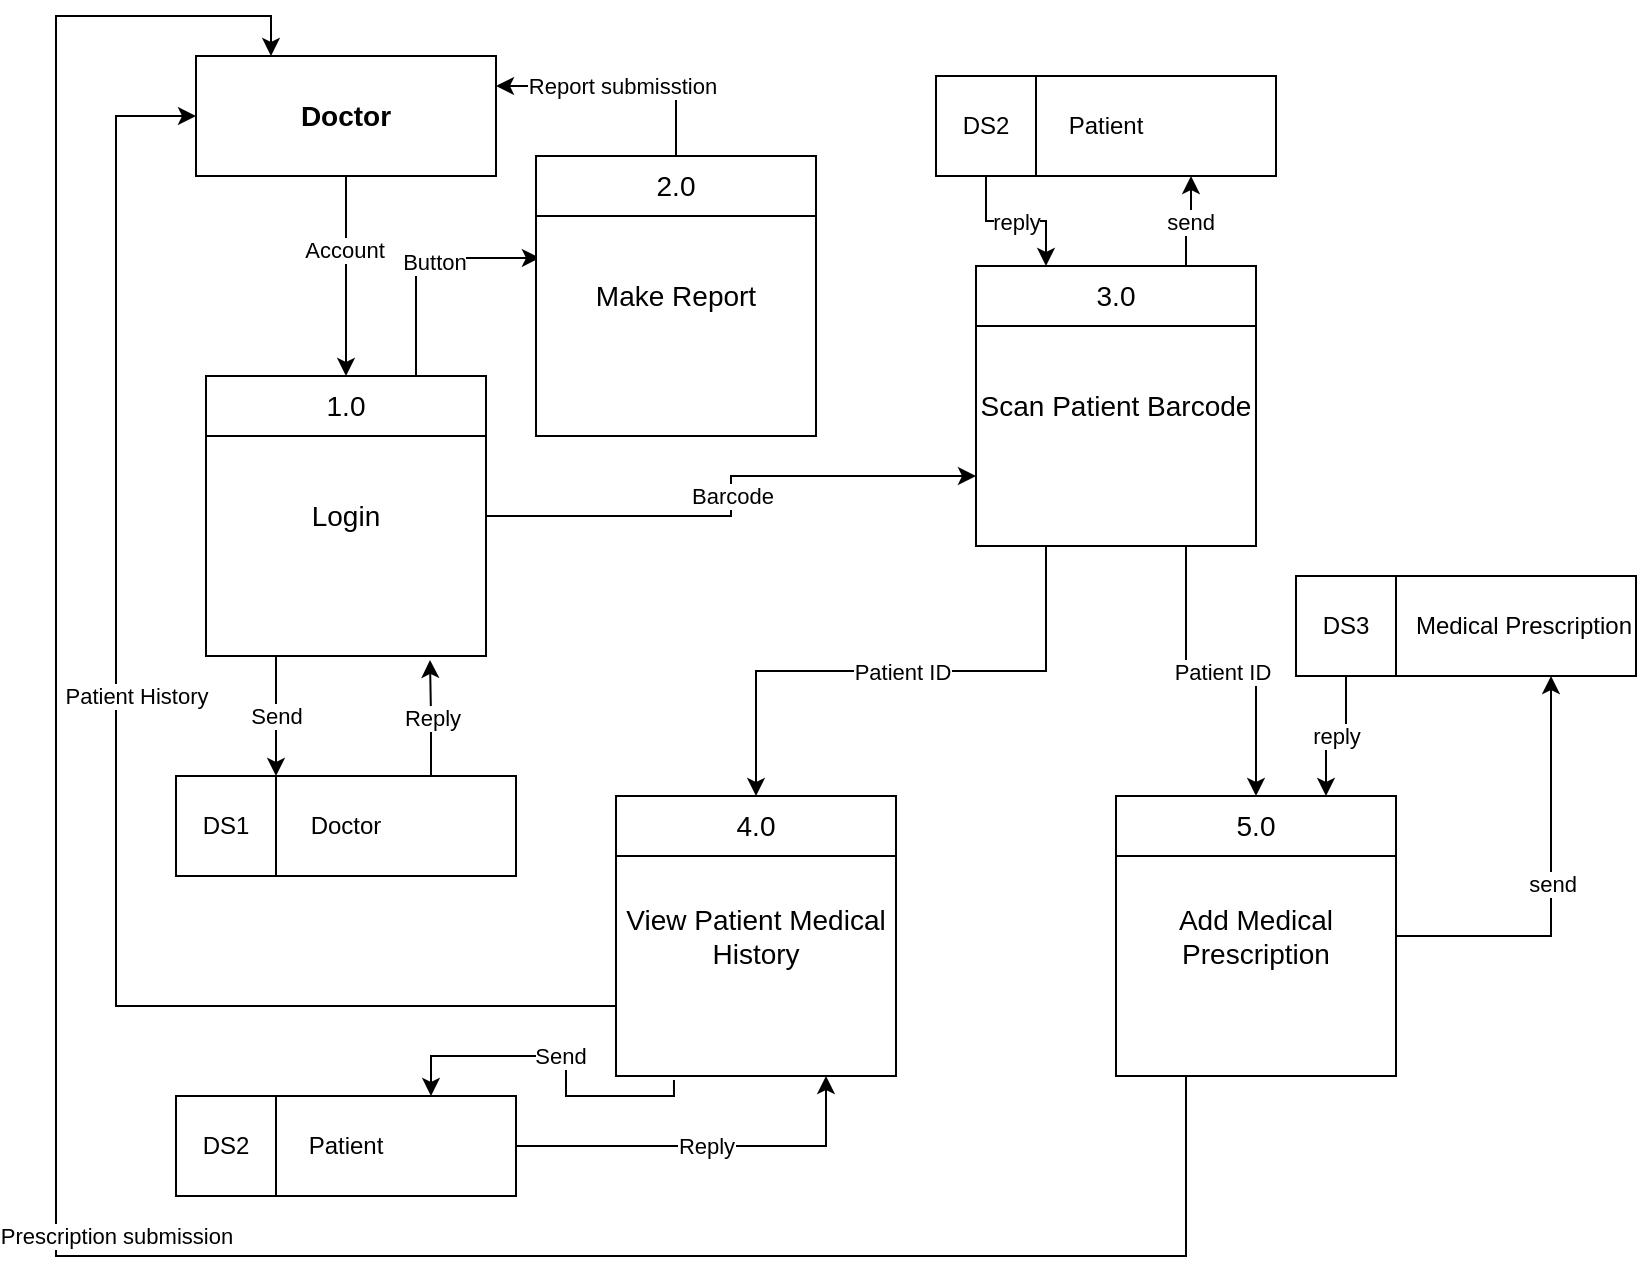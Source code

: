 <mxfile version="13.1.0" type="github">
  <diagram id="GpYYDnvAREOODney7E6a" name="Page-1">
    <mxGraphModel dx="1422" dy="762" grid="1" gridSize="10" guides="1" tooltips="1" connect="1" arrows="1" fold="1" page="1" pageScale="1" pageWidth="827" pageHeight="1169" math="0" shadow="0">
      <root>
        <mxCell id="0" />
        <mxCell id="1" parent="0" />
        <mxCell id="EydMYWLvM1oyMiFLcM9R-8" style="edgeStyle=orthogonalEdgeStyle;rounded=0;orthogonalLoop=1;jettySize=auto;html=1;exitX=0.5;exitY=1;exitDx=0;exitDy=0;entryX=0.5;entryY=0;entryDx=0;entryDy=0;" edge="1" parent="1" source="EydMYWLvM1oyMiFLcM9R-1" target="EydMYWLvM1oyMiFLcM9R-3">
          <mxGeometry relative="1" as="geometry" />
        </mxCell>
        <mxCell id="EydMYWLvM1oyMiFLcM9R-9" value="Account" style="edgeLabel;html=1;align=center;verticalAlign=middle;resizable=0;points=[];" vertex="1" connectable="0" parent="EydMYWLvM1oyMiFLcM9R-8">
          <mxGeometry x="-0.26" y="-1" relative="1" as="geometry">
            <mxPoint as="offset" />
          </mxGeometry>
        </mxCell>
        <mxCell id="EydMYWLvM1oyMiFLcM9R-1" value="Doctor" style="rounded=0;whiteSpace=wrap;html=1;fontStyle=1;fontSize=14;" vertex="1" parent="1">
          <mxGeometry x="100" y="40" width="150" height="60" as="geometry" />
        </mxCell>
        <mxCell id="EydMYWLvM1oyMiFLcM9R-7" value="Send" style="edgeStyle=orthogonalEdgeStyle;rounded=0;orthogonalLoop=1;jettySize=auto;html=1;exitX=0.25;exitY=1;exitDx=0;exitDy=0;entryX=1;entryY=0;entryDx=0;entryDy=0;" edge="1" parent="1" source="EydMYWLvM1oyMiFLcM9R-2" target="EydMYWLvM1oyMiFLcM9R-5">
          <mxGeometry relative="1" as="geometry" />
        </mxCell>
        <mxCell id="EydMYWLvM1oyMiFLcM9R-19" value="Barcode" style="edgeStyle=orthogonalEdgeStyle;rounded=0;orthogonalLoop=1;jettySize=auto;html=1;exitX=1;exitY=0.5;exitDx=0;exitDy=0;entryX=0;entryY=0.75;entryDx=0;entryDy=0;" edge="1" parent="1" source="EydMYWLvM1oyMiFLcM9R-2" target="EydMYWLvM1oyMiFLcM9R-17">
          <mxGeometry relative="1" as="geometry" />
        </mxCell>
        <mxCell id="EydMYWLvM1oyMiFLcM9R-2" value="Login" style="whiteSpace=wrap;html=1;aspect=fixed;fontSize=14;" vertex="1" parent="1">
          <mxGeometry x="105" y="200" width="140" height="140" as="geometry" />
        </mxCell>
        <mxCell id="EydMYWLvM1oyMiFLcM9R-14" style="edgeStyle=orthogonalEdgeStyle;rounded=0;orthogonalLoop=1;jettySize=auto;html=1;exitX=0.75;exitY=0;exitDx=0;exitDy=0;entryX=0.014;entryY=0.364;entryDx=0;entryDy=0;entryPerimeter=0;" edge="1" parent="1" source="EydMYWLvM1oyMiFLcM9R-3" target="EydMYWLvM1oyMiFLcM9R-10">
          <mxGeometry relative="1" as="geometry" />
        </mxCell>
        <mxCell id="EydMYWLvM1oyMiFLcM9R-16" value="Button" style="edgeLabel;html=1;align=center;verticalAlign=middle;resizable=0;points=[];" vertex="1" connectable="0" parent="EydMYWLvM1oyMiFLcM9R-14">
          <mxGeometry x="-0.058" y="-9" relative="1" as="geometry">
            <mxPoint as="offset" />
          </mxGeometry>
        </mxCell>
        <mxCell id="EydMYWLvM1oyMiFLcM9R-3" value="1.0" style="rounded=0;whiteSpace=wrap;html=1;fontSize=14;" vertex="1" parent="1">
          <mxGeometry x="105" y="200" width="140" height="30" as="geometry" />
        </mxCell>
        <mxCell id="EydMYWLvM1oyMiFLcM9R-6" value="Reply" style="edgeStyle=orthogonalEdgeStyle;rounded=0;orthogonalLoop=1;jettySize=auto;html=1;exitX=0.75;exitY=0;exitDx=0;exitDy=0;entryX=0.8;entryY=1.014;entryDx=0;entryDy=0;entryPerimeter=0;" edge="1" parent="1" source="EydMYWLvM1oyMiFLcM9R-4" target="EydMYWLvM1oyMiFLcM9R-2">
          <mxGeometry relative="1" as="geometry" />
        </mxCell>
        <mxCell id="EydMYWLvM1oyMiFLcM9R-4" value="Doctor" style="rounded=0;whiteSpace=wrap;html=1;" vertex="1" parent="1">
          <mxGeometry x="90" y="400" width="170" height="50" as="geometry" />
        </mxCell>
        <mxCell id="EydMYWLvM1oyMiFLcM9R-5" value="DS1" style="whiteSpace=wrap;html=1;aspect=fixed;" vertex="1" parent="1">
          <mxGeometry x="90" y="400" width="50" height="50" as="geometry" />
        </mxCell>
        <mxCell id="EydMYWLvM1oyMiFLcM9R-10" value="Make Report" style="whiteSpace=wrap;html=1;aspect=fixed;fontSize=14;" vertex="1" parent="1">
          <mxGeometry x="270" y="90" width="140" height="140" as="geometry" />
        </mxCell>
        <mxCell id="EydMYWLvM1oyMiFLcM9R-15" value="Report submisstion" style="edgeStyle=orthogonalEdgeStyle;rounded=0;orthogonalLoop=1;jettySize=auto;html=1;exitX=0.5;exitY=0;exitDx=0;exitDy=0;entryX=1;entryY=0.25;entryDx=0;entryDy=0;" edge="1" parent="1" source="EydMYWLvM1oyMiFLcM9R-11" target="EydMYWLvM1oyMiFLcM9R-1">
          <mxGeometry relative="1" as="geometry" />
        </mxCell>
        <mxCell id="EydMYWLvM1oyMiFLcM9R-11" value="2.0" style="rounded=0;whiteSpace=wrap;html=1;fontSize=14;" vertex="1" parent="1">
          <mxGeometry x="270" y="90" width="140" height="30" as="geometry" />
        </mxCell>
        <mxCell id="EydMYWLvM1oyMiFLcM9R-25" value="Patient ID" style="edgeStyle=orthogonalEdgeStyle;rounded=0;orthogonalLoop=1;jettySize=auto;html=1;exitX=0.25;exitY=1;exitDx=0;exitDy=0;" edge="1" parent="1" source="EydMYWLvM1oyMiFLcM9R-17" target="EydMYWLvM1oyMiFLcM9R-24">
          <mxGeometry relative="1" as="geometry" />
        </mxCell>
        <mxCell id="EydMYWLvM1oyMiFLcM9R-26" value="Patient ID" style="edgeStyle=orthogonalEdgeStyle;rounded=0;orthogonalLoop=1;jettySize=auto;html=1;exitX=0.75;exitY=1;exitDx=0;exitDy=0;entryX=0.5;entryY=0;entryDx=0;entryDy=0;" edge="1" parent="1" source="EydMYWLvM1oyMiFLcM9R-17" target="EydMYWLvM1oyMiFLcM9R-22">
          <mxGeometry relative="1" as="geometry" />
        </mxCell>
        <mxCell id="EydMYWLvM1oyMiFLcM9R-17" value="Scan Patient Barcode" style="whiteSpace=wrap;html=1;aspect=fixed;fontSize=14;" vertex="1" parent="1">
          <mxGeometry x="490" y="145" width="140" height="140" as="geometry" />
        </mxCell>
        <mxCell id="EydMYWLvM1oyMiFLcM9R-18" value="3.0" style="rounded=0;whiteSpace=wrap;html=1;fontSize=14;" vertex="1" parent="1">
          <mxGeometry x="490" y="145" width="140" height="30" as="geometry" />
        </mxCell>
        <mxCell id="EydMYWLvM1oyMiFLcM9R-32" value="Prescription submission" style="edgeStyle=orthogonalEdgeStyle;rounded=0;orthogonalLoop=1;jettySize=auto;html=1;exitX=0.25;exitY=1;exitDx=0;exitDy=0;entryX=0.25;entryY=0;entryDx=0;entryDy=0;" edge="1" parent="1" source="EydMYWLvM1oyMiFLcM9R-21" target="EydMYWLvM1oyMiFLcM9R-1">
          <mxGeometry x="-0.109" y="-10" relative="1" as="geometry">
            <Array as="points">
              <mxPoint x="595" y="640" />
              <mxPoint x="30" y="640" />
              <mxPoint x="30" y="20" />
              <mxPoint x="138" y="20" />
            </Array>
            <mxPoint as="offset" />
          </mxGeometry>
        </mxCell>
        <mxCell id="EydMYWLvM1oyMiFLcM9R-21" value="Add Medical Prescription" style="whiteSpace=wrap;html=1;aspect=fixed;fontSize=14;" vertex="1" parent="1">
          <mxGeometry x="560" y="410" width="140" height="140" as="geometry" />
        </mxCell>
        <mxCell id="EydMYWLvM1oyMiFLcM9R-22" value="5.0" style="rounded=0;whiteSpace=wrap;html=1;fontSize=14;" vertex="1" parent="1">
          <mxGeometry x="560" y="410" width="140" height="30" as="geometry" />
        </mxCell>
        <mxCell id="EydMYWLvM1oyMiFLcM9R-27" value="Patient History" style="edgeStyle=orthogonalEdgeStyle;rounded=0;orthogonalLoop=1;jettySize=auto;html=1;exitX=0;exitY=0.75;exitDx=0;exitDy=0;entryX=0;entryY=0.5;entryDx=0;entryDy=0;" edge="1" parent="1" source="EydMYWLvM1oyMiFLcM9R-23" target="EydMYWLvM1oyMiFLcM9R-1">
          <mxGeometry x="0.102" y="-10" relative="1" as="geometry">
            <Array as="points">
              <mxPoint x="60" y="515" />
              <mxPoint x="60" y="70" />
            </Array>
            <mxPoint as="offset" />
          </mxGeometry>
        </mxCell>
        <mxCell id="EydMYWLvM1oyMiFLcM9R-23" value="View Patient Medical History" style="whiteSpace=wrap;html=1;aspect=fixed;fontSize=14;" vertex="1" parent="1">
          <mxGeometry x="310" y="410" width="140" height="140" as="geometry" />
        </mxCell>
        <mxCell id="EydMYWLvM1oyMiFLcM9R-24" value="4.0" style="rounded=0;whiteSpace=wrap;html=1;fontSize=14;" vertex="1" parent="1">
          <mxGeometry x="310" y="410" width="140" height="30" as="geometry" />
        </mxCell>
        <mxCell id="EydMYWLvM1oyMiFLcM9R-31" value="send" style="edgeStyle=orthogonalEdgeStyle;rounded=0;orthogonalLoop=1;jettySize=auto;html=1;exitX=0.75;exitY=0;exitDx=0;exitDy=0;entryX=0.75;entryY=1;entryDx=0;entryDy=0;" edge="1" parent="1" source="EydMYWLvM1oyMiFLcM9R-18" target="EydMYWLvM1oyMiFLcM9R-28">
          <mxGeometry relative="1" as="geometry" />
        </mxCell>
        <mxCell id="EydMYWLvM1oyMiFLcM9R-28" value="Patient" style="rounded=0;whiteSpace=wrap;html=1;" vertex="1" parent="1">
          <mxGeometry x="470" y="50" width="170" height="50" as="geometry" />
        </mxCell>
        <mxCell id="EydMYWLvM1oyMiFLcM9R-30" value="reply" style="edgeStyle=orthogonalEdgeStyle;rounded=0;orthogonalLoop=1;jettySize=auto;html=1;exitX=0.5;exitY=1;exitDx=0;exitDy=0;entryX=0.25;entryY=0;entryDx=0;entryDy=0;" edge="1" parent="1" source="EydMYWLvM1oyMiFLcM9R-29" target="EydMYWLvM1oyMiFLcM9R-18">
          <mxGeometry relative="1" as="geometry" />
        </mxCell>
        <mxCell id="EydMYWLvM1oyMiFLcM9R-29" value="DS2" style="whiteSpace=wrap;html=1;aspect=fixed;" vertex="1" parent="1">
          <mxGeometry x="470" y="50" width="50" height="50" as="geometry" />
        </mxCell>
        <mxCell id="EydMYWLvM1oyMiFLcM9R-38" value="send" style="edgeStyle=orthogonalEdgeStyle;rounded=0;orthogonalLoop=1;jettySize=auto;html=1;exitX=1;exitY=0.5;exitDx=0;exitDy=0;entryX=0.75;entryY=1;entryDx=0;entryDy=0;" edge="1" parent="1" source="EydMYWLvM1oyMiFLcM9R-21" target="EydMYWLvM1oyMiFLcM9R-33">
          <mxGeometry relative="1" as="geometry" />
        </mxCell>
        <mxCell id="EydMYWLvM1oyMiFLcM9R-33" value="&lt;div style=&quot;&quot;&gt;&lt;span&gt;Medical Prescription&lt;/span&gt;&lt;/div&gt;" style="rounded=0;whiteSpace=wrap;html=1;align=right;" vertex="1" parent="1">
          <mxGeometry x="650" y="300" width="170" height="50" as="geometry" />
        </mxCell>
        <mxCell id="EydMYWLvM1oyMiFLcM9R-37" value="reply" style="edgeStyle=orthogonalEdgeStyle;rounded=0;orthogonalLoop=1;jettySize=auto;html=1;exitX=0.5;exitY=1;exitDx=0;exitDy=0;entryX=0.75;entryY=0;entryDx=0;entryDy=0;" edge="1" parent="1" source="EydMYWLvM1oyMiFLcM9R-34" target="EydMYWLvM1oyMiFLcM9R-22">
          <mxGeometry relative="1" as="geometry" />
        </mxCell>
        <mxCell id="EydMYWLvM1oyMiFLcM9R-34" value="DS3" style="whiteSpace=wrap;html=1;aspect=fixed;" vertex="1" parent="1">
          <mxGeometry x="650" y="300" width="50" height="50" as="geometry" />
        </mxCell>
        <mxCell id="EydMYWLvM1oyMiFLcM9R-39" value="Reply" style="edgeStyle=orthogonalEdgeStyle;rounded=0;orthogonalLoop=1;jettySize=auto;html=1;exitX=1;exitY=0.5;exitDx=0;exitDy=0;entryX=0.75;entryY=1;entryDx=0;entryDy=0;" edge="1" parent="1" source="EydMYWLvM1oyMiFLcM9R-35" target="EydMYWLvM1oyMiFLcM9R-23">
          <mxGeometry relative="1" as="geometry" />
        </mxCell>
        <mxCell id="EydMYWLvM1oyMiFLcM9R-40" value="Send" style="edgeStyle=orthogonalEdgeStyle;rounded=0;orthogonalLoop=1;jettySize=auto;html=1;exitX=0.207;exitY=1.014;exitDx=0;exitDy=0;entryX=0.75;entryY=0;entryDx=0;entryDy=0;exitPerimeter=0;" edge="1" parent="1" source="EydMYWLvM1oyMiFLcM9R-23" target="EydMYWLvM1oyMiFLcM9R-35">
          <mxGeometry relative="1" as="geometry">
            <Array as="points">
              <mxPoint x="339" y="560" />
              <mxPoint x="285" y="560" />
              <mxPoint x="285" y="540" />
              <mxPoint x="218" y="540" />
            </Array>
          </mxGeometry>
        </mxCell>
        <mxCell id="EydMYWLvM1oyMiFLcM9R-35" value="Patient" style="rounded=0;whiteSpace=wrap;html=1;" vertex="1" parent="1">
          <mxGeometry x="90" y="560" width="170" height="50" as="geometry" />
        </mxCell>
        <mxCell id="EydMYWLvM1oyMiFLcM9R-36" value="DS2" style="whiteSpace=wrap;html=1;aspect=fixed;" vertex="1" parent="1">
          <mxGeometry x="90" y="560" width="50" height="50" as="geometry" />
        </mxCell>
      </root>
    </mxGraphModel>
  </diagram>
</mxfile>
